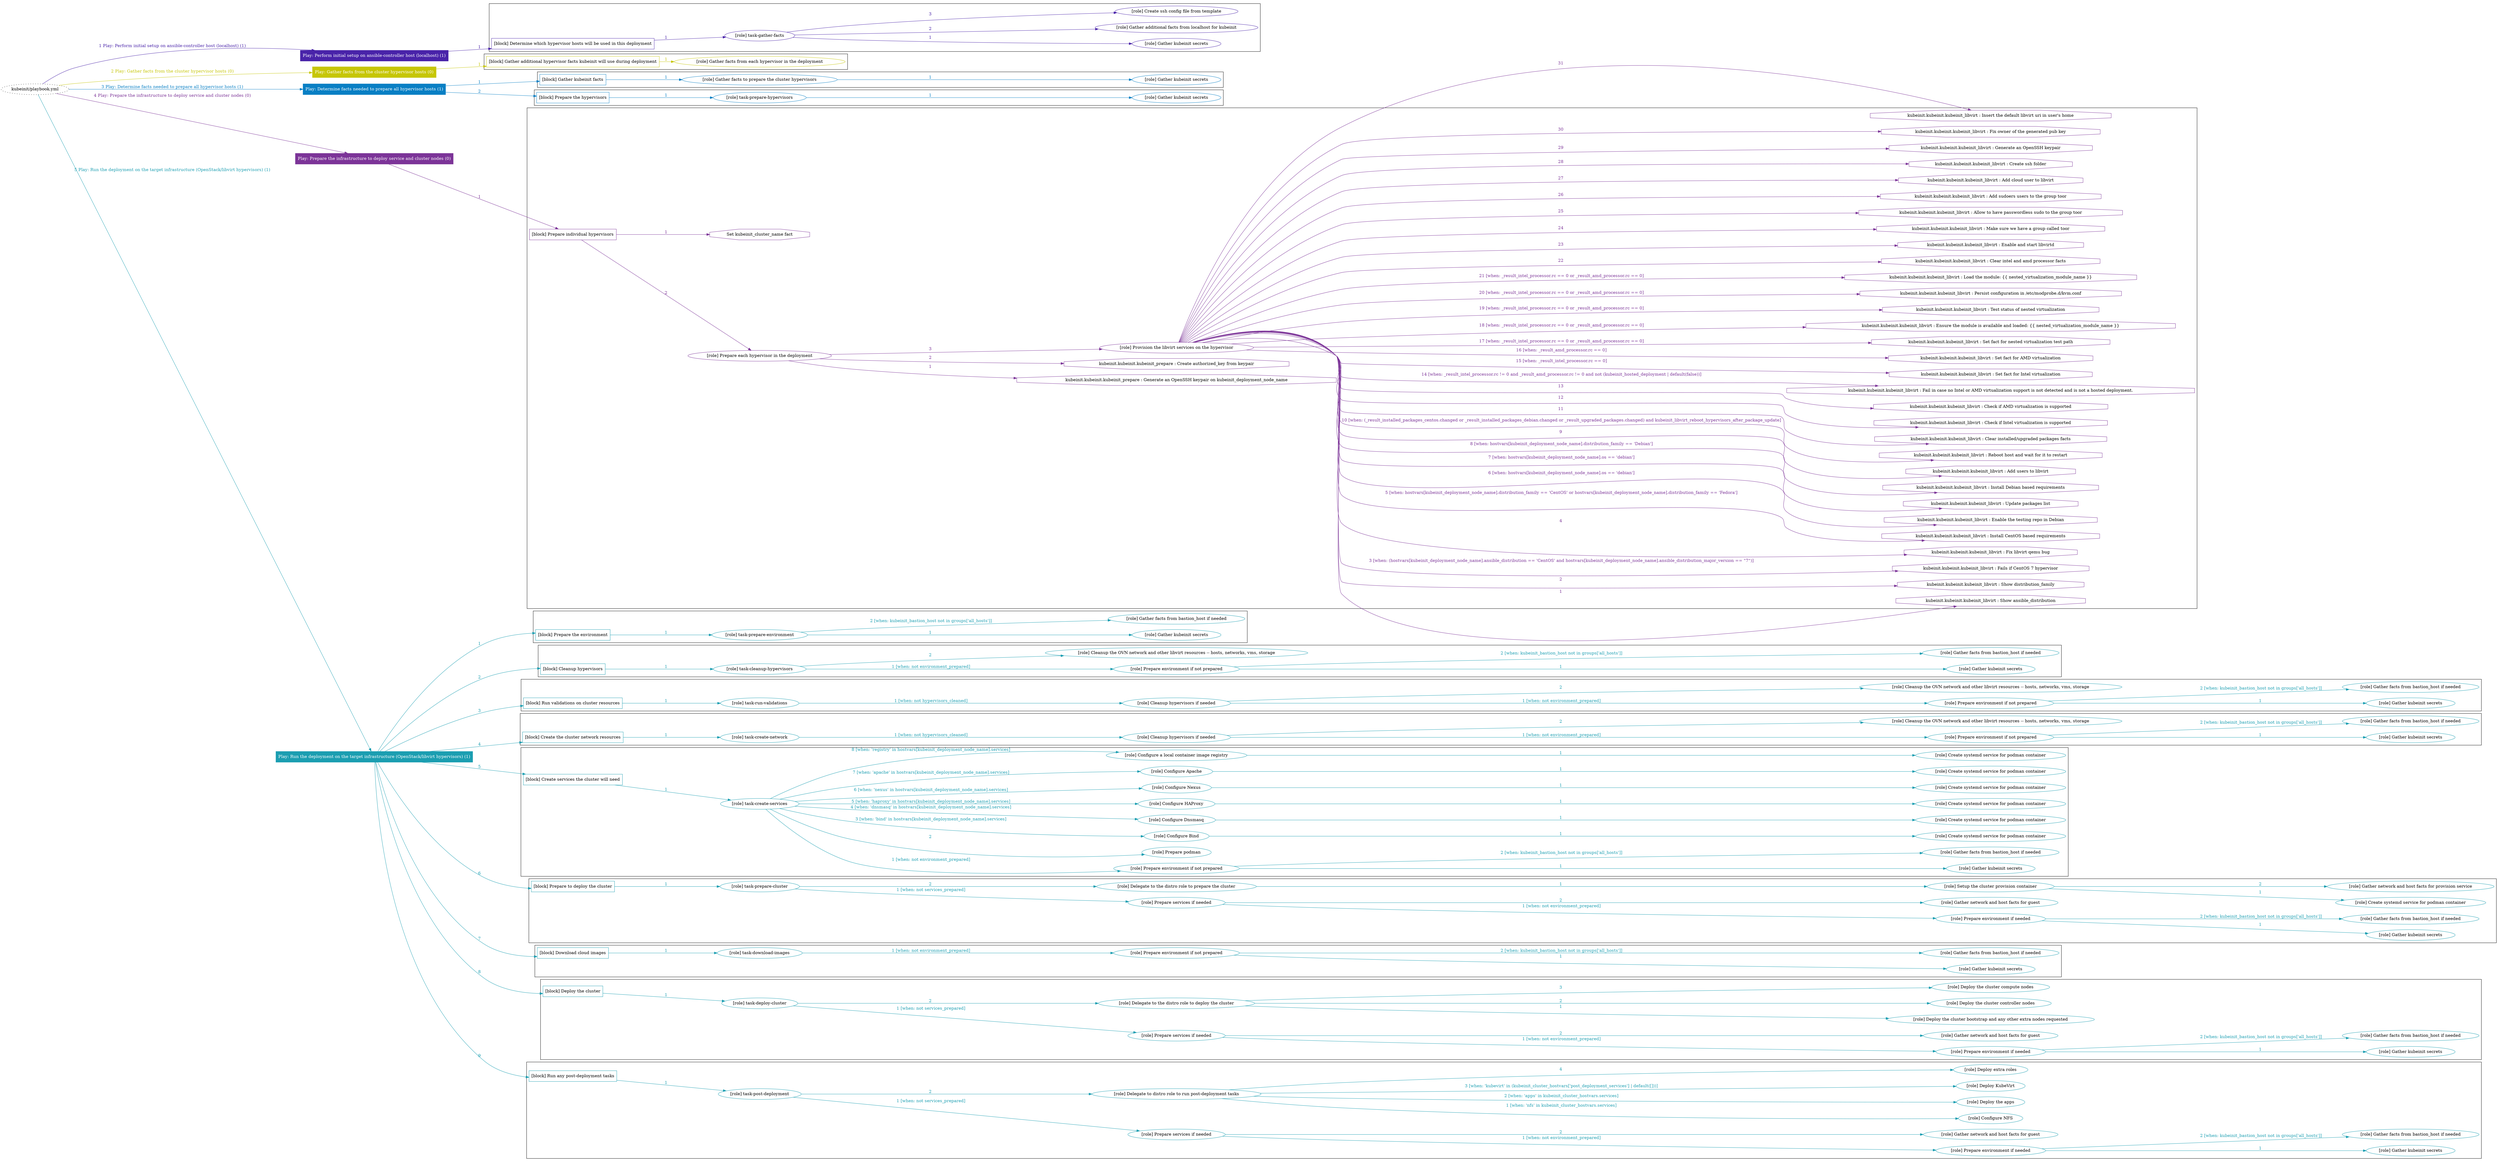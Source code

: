 digraph {
	graph [concentrate=true ordering=in rankdir=LR ratio=fill]
	edge [esep=5 sep=10]
	"kubeinit/playbook.yml" [URL="/home/runner/work/kubeinit/kubeinit/kubeinit/playbook.yml" id=playbook_048b4280 style=dotted]
	"kubeinit/playbook.yml" -> play_e50c79fe [label="1 Play: Perform initial setup on ansible-controller host (localhost) (1)" color="#4923a9" fontcolor="#4923a9" id=edge_play_e50c79fe labeltooltip="1 Play: Perform initial setup on ansible-controller host (localhost) (1)" tooltip="1 Play: Perform initial setup on ansible-controller host (localhost) (1)"]
	subgraph "Play: Perform initial setup on ansible-controller host (localhost) (1)" {
		play_e50c79fe [label="Play: Perform initial setup on ansible-controller host (localhost) (1)" URL="/home/runner/work/kubeinit/kubeinit/kubeinit/playbook.yml" color="#4923a9" fontcolor="#ffffff" id=play_e50c79fe shape=box style=filled tooltip=localhost]
		play_e50c79fe -> block_9395343b [label=1 color="#4923a9" fontcolor="#4923a9" id=edge_block_9395343b labeltooltip=1 tooltip=1]
		subgraph cluster_block_9395343b {
			block_9395343b [label="[block] Determine which hypervisor hosts will be used in this deployment" URL="/home/runner/work/kubeinit/kubeinit/kubeinit/playbook.yml" color="#4923a9" id=block_9395343b labeltooltip="Determine which hypervisor hosts will be used in this deployment" shape=box tooltip="Determine which hypervisor hosts will be used in this deployment"]
			block_9395343b -> role_cc844c64 [label="1 " color="#4923a9" fontcolor="#4923a9" id=edge_role_cc844c64 labeltooltip="1 " tooltip="1 "]
			subgraph "task-gather-facts" {
				role_cc844c64 [label="[role] task-gather-facts" URL="/home/runner/work/kubeinit/kubeinit/kubeinit/playbook.yml" color="#4923a9" id=role_cc844c64 tooltip="task-gather-facts"]
				role_cc844c64 -> role_5cc79ccd [label="1 " color="#4923a9" fontcolor="#4923a9" id=edge_role_5cc79ccd labeltooltip="1 " tooltip="1 "]
				subgraph "Gather kubeinit secrets" {
					role_5cc79ccd [label="[role] Gather kubeinit secrets" URL="/home/runner/.ansible/collections/ansible_collections/kubeinit/kubeinit/roles/kubeinit_prepare/tasks/build_hypervisors_group.yml" color="#4923a9" id=role_5cc79ccd tooltip="Gather kubeinit secrets"]
				}
				role_cc844c64 -> role_cebf01ff [label="2 " color="#4923a9" fontcolor="#4923a9" id=edge_role_cebf01ff labeltooltip="2 " tooltip="2 "]
				subgraph "Gather additional facts from localhost for kubeinit" {
					role_cebf01ff [label="[role] Gather additional facts from localhost for kubeinit" URL="/home/runner/.ansible/collections/ansible_collections/kubeinit/kubeinit/roles/kubeinit_prepare/tasks/build_hypervisors_group.yml" color="#4923a9" id=role_cebf01ff tooltip="Gather additional facts from localhost for kubeinit"]
				}
				role_cc844c64 -> role_c654822b [label="3 " color="#4923a9" fontcolor="#4923a9" id=edge_role_c654822b labeltooltip="3 " tooltip="3 "]
				subgraph "Create ssh config file from template" {
					role_c654822b [label="[role] Create ssh config file from template" URL="/home/runner/.ansible/collections/ansible_collections/kubeinit/kubeinit/roles/kubeinit_prepare/tasks/build_hypervisors_group.yml" color="#4923a9" id=role_c654822b tooltip="Create ssh config file from template"]
				}
			}
		}
	}
	"kubeinit/playbook.yml" -> play_6931563f [label="2 Play: Gather facts from the cluster hypervisor hosts (0)" color="#c6c606" fontcolor="#c6c606" id=edge_play_6931563f labeltooltip="2 Play: Gather facts from the cluster hypervisor hosts (0)" tooltip="2 Play: Gather facts from the cluster hypervisor hosts (0)"]
	subgraph "Play: Gather facts from the cluster hypervisor hosts (0)" {
		play_6931563f [label="Play: Gather facts from the cluster hypervisor hosts (0)" URL="/home/runner/work/kubeinit/kubeinit/kubeinit/playbook.yml" color="#c6c606" fontcolor="#ffffff" id=play_6931563f shape=box style=filled tooltip="Play: Gather facts from the cluster hypervisor hosts (0)"]
		play_6931563f -> block_0a76f75c [label=1 color="#c6c606" fontcolor="#c6c606" id=edge_block_0a76f75c labeltooltip=1 tooltip=1]
		subgraph cluster_block_0a76f75c {
			block_0a76f75c [label="[block] Gather additional hypervisor facts kubeinit will use during deployment" URL="/home/runner/work/kubeinit/kubeinit/kubeinit/playbook.yml" color="#c6c606" id=block_0a76f75c labeltooltip="Gather additional hypervisor facts kubeinit will use during deployment" shape=box tooltip="Gather additional hypervisor facts kubeinit will use during deployment"]
			block_0a76f75c -> role_b4cc5762 [label="1 " color="#c6c606" fontcolor="#c6c606" id=edge_role_b4cc5762 labeltooltip="1 " tooltip="1 "]
			subgraph "Gather facts from each hypervisor in the deployment" {
				role_b4cc5762 [label="[role] Gather facts from each hypervisor in the deployment" URL="/home/runner/work/kubeinit/kubeinit/kubeinit/playbook.yml" color="#c6c606" id=role_b4cc5762 tooltip="Gather facts from each hypervisor in the deployment"]
			}
		}
	}
	"kubeinit/playbook.yml" -> play_1f22f88a [label="3 Play: Determine facts needed to prepare all hypervisor hosts (1)" color="#087fc4" fontcolor="#087fc4" id=edge_play_1f22f88a labeltooltip="3 Play: Determine facts needed to prepare all hypervisor hosts (1)" tooltip="3 Play: Determine facts needed to prepare all hypervisor hosts (1)"]
	subgraph "Play: Determine facts needed to prepare all hypervisor hosts (1)" {
		play_1f22f88a [label="Play: Determine facts needed to prepare all hypervisor hosts (1)" URL="/home/runner/work/kubeinit/kubeinit/kubeinit/playbook.yml" color="#087fc4" fontcolor="#ffffff" id=play_1f22f88a shape=box style=filled tooltip=localhost]
		play_1f22f88a -> block_4d0ef5ea [label=1 color="#087fc4" fontcolor="#087fc4" id=edge_block_4d0ef5ea labeltooltip=1 tooltip=1]
		subgraph cluster_block_4d0ef5ea {
			block_4d0ef5ea [label="[block] Gather kubeinit facts" URL="/home/runner/work/kubeinit/kubeinit/kubeinit/playbook.yml" color="#087fc4" id=block_4d0ef5ea labeltooltip="Gather kubeinit facts" shape=box tooltip="Gather kubeinit facts"]
			block_4d0ef5ea -> role_951bd442 [label="1 " color="#087fc4" fontcolor="#087fc4" id=edge_role_951bd442 labeltooltip="1 " tooltip="1 "]
			subgraph "Gather facts to prepare the cluster hypervisors" {
				role_951bd442 [label="[role] Gather facts to prepare the cluster hypervisors" URL="/home/runner/work/kubeinit/kubeinit/kubeinit/playbook.yml" color="#087fc4" id=role_951bd442 tooltip="Gather facts to prepare the cluster hypervisors"]
				role_951bd442 -> role_dc735c22 [label="1 " color="#087fc4" fontcolor="#087fc4" id=edge_role_dc735c22 labeltooltip="1 " tooltip="1 "]
				subgraph "Gather kubeinit secrets" {
					role_dc735c22 [label="[role] Gather kubeinit secrets" URL="/home/runner/.ansible/collections/ansible_collections/kubeinit/kubeinit/roles/kubeinit_prepare/tasks/gather_kubeinit_facts.yml" color="#087fc4" id=role_dc735c22 tooltip="Gather kubeinit secrets"]
				}
			}
		}
		play_1f22f88a -> block_f38edf40 [label=2 color="#087fc4" fontcolor="#087fc4" id=edge_block_f38edf40 labeltooltip=2 tooltip=2]
		subgraph cluster_block_f38edf40 {
			block_f38edf40 [label="[block] Prepare the hypervisors" URL="/home/runner/work/kubeinit/kubeinit/kubeinit/playbook.yml" color="#087fc4" id=block_f38edf40 labeltooltip="Prepare the hypervisors" shape=box tooltip="Prepare the hypervisors"]
			block_f38edf40 -> role_cd7ec5c5 [label="1 " color="#087fc4" fontcolor="#087fc4" id=edge_role_cd7ec5c5 labeltooltip="1 " tooltip="1 "]
			subgraph "task-prepare-hypervisors" {
				role_cd7ec5c5 [label="[role] task-prepare-hypervisors" URL="/home/runner/work/kubeinit/kubeinit/kubeinit/playbook.yml" color="#087fc4" id=role_cd7ec5c5 tooltip="task-prepare-hypervisors"]
				role_cd7ec5c5 -> role_b30a81cd [label="1 " color="#087fc4" fontcolor="#087fc4" id=edge_role_b30a81cd labeltooltip="1 " tooltip="1 "]
				subgraph "Gather kubeinit secrets" {
					role_b30a81cd [label="[role] Gather kubeinit secrets" URL="/home/runner/.ansible/collections/ansible_collections/kubeinit/kubeinit/roles/kubeinit_prepare/tasks/gather_kubeinit_facts.yml" color="#087fc4" id=role_b30a81cd tooltip="Gather kubeinit secrets"]
				}
			}
		}
	}
	"kubeinit/playbook.yml" -> play_264bb849 [label="4 Play: Prepare the infrastructure to deploy service and cluster nodes (0)" color="#7c3498" fontcolor="#7c3498" id=edge_play_264bb849 labeltooltip="4 Play: Prepare the infrastructure to deploy service and cluster nodes (0)" tooltip="4 Play: Prepare the infrastructure to deploy service and cluster nodes (0)"]
	subgraph "Play: Prepare the infrastructure to deploy service and cluster nodes (0)" {
		play_264bb849 [label="Play: Prepare the infrastructure to deploy service and cluster nodes (0)" URL="/home/runner/work/kubeinit/kubeinit/kubeinit/playbook.yml" color="#7c3498" fontcolor="#ffffff" id=play_264bb849 shape=box style=filled tooltip="Play: Prepare the infrastructure to deploy service and cluster nodes (0)"]
		play_264bb849 -> block_8e45c93a [label=1 color="#7c3498" fontcolor="#7c3498" id=edge_block_8e45c93a labeltooltip=1 tooltip=1]
		subgraph cluster_block_8e45c93a {
			block_8e45c93a [label="[block] Prepare individual hypervisors" URL="/home/runner/work/kubeinit/kubeinit/kubeinit/playbook.yml" color="#7c3498" id=block_8e45c93a labeltooltip="Prepare individual hypervisors" shape=box tooltip="Prepare individual hypervisors"]
			block_8e45c93a -> role_d7785552 [label="2 " color="#7c3498" fontcolor="#7c3498" id=edge_role_d7785552 labeltooltip="2 " tooltip="2 "]
			subgraph "Prepare each hypervisor in the deployment" {
				role_d7785552 [label="[role] Prepare each hypervisor in the deployment" URL="/home/runner/work/kubeinit/kubeinit/kubeinit/playbook.yml" color="#7c3498" id=role_d7785552 tooltip="Prepare each hypervisor in the deployment"]
				task_5c0ad94a [label="kubeinit.kubeinit.kubeinit_prepare : Generate an OpenSSH keypair on kubeinit_deployment_node_name" URL="/home/runner/.ansible/collections/ansible_collections/kubeinit/kubeinit/roles/kubeinit_prepare/tasks/prepare_hypervisor.yml" color="#7c3498" id=task_5c0ad94a shape=octagon tooltip="kubeinit.kubeinit.kubeinit_prepare : Generate an OpenSSH keypair on kubeinit_deployment_node_name"]
				role_d7785552 -> task_5c0ad94a [label="1 " color="#7c3498" fontcolor="#7c3498" id=edge_task_5c0ad94a labeltooltip="1 " tooltip="1 "]
				task_c6a7512d [label="kubeinit.kubeinit.kubeinit_prepare : Create authorized_key from keypair" URL="/home/runner/.ansible/collections/ansible_collections/kubeinit/kubeinit/roles/kubeinit_prepare/tasks/prepare_hypervisor.yml" color="#7c3498" id=task_c6a7512d shape=octagon tooltip="kubeinit.kubeinit.kubeinit_prepare : Create authorized_key from keypair"]
				role_d7785552 -> task_c6a7512d [label="2 " color="#7c3498" fontcolor="#7c3498" id=edge_task_c6a7512d labeltooltip="2 " tooltip="2 "]
				role_d7785552 -> role_a2d813e8 [label="3 " color="#7c3498" fontcolor="#7c3498" id=edge_role_a2d813e8 labeltooltip="3 " tooltip="3 "]
				subgraph "Provision the libvirt services on the hypervisor" {
					role_a2d813e8 [label="[role] Provision the libvirt services on the hypervisor" URL="/home/runner/.ansible/collections/ansible_collections/kubeinit/kubeinit/roles/kubeinit_prepare/tasks/prepare_hypervisor.yml" color="#7c3498" id=role_a2d813e8 tooltip="Provision the libvirt services on the hypervisor"]
					task_a77b77a7 [label="kubeinit.kubeinit.kubeinit_libvirt : Show ansible_distribution" URL="/home/runner/.ansible/collections/ansible_collections/kubeinit/kubeinit/roles/kubeinit_libvirt/tasks/main.yml" color="#7c3498" id=task_a77b77a7 shape=octagon tooltip="kubeinit.kubeinit.kubeinit_libvirt : Show ansible_distribution"]
					role_a2d813e8 -> task_a77b77a7 [label="1 " color="#7c3498" fontcolor="#7c3498" id=edge_task_a77b77a7 labeltooltip="1 " tooltip="1 "]
					task_2d63619c [label="kubeinit.kubeinit.kubeinit_libvirt : Show distribution_family" URL="/home/runner/.ansible/collections/ansible_collections/kubeinit/kubeinit/roles/kubeinit_libvirt/tasks/main.yml" color="#7c3498" id=task_2d63619c shape=octagon tooltip="kubeinit.kubeinit.kubeinit_libvirt : Show distribution_family"]
					role_a2d813e8 -> task_2d63619c [label="2 " color="#7c3498" fontcolor="#7c3498" id=edge_task_2d63619c labeltooltip="2 " tooltip="2 "]
					task_fd759cb7 [label="kubeinit.kubeinit.kubeinit_libvirt : Fails if CentOS 7 hypervisor" URL="/home/runner/.ansible/collections/ansible_collections/kubeinit/kubeinit/roles/kubeinit_libvirt/tasks/main.yml" color="#7c3498" id=task_fd759cb7 shape=octagon tooltip="kubeinit.kubeinit.kubeinit_libvirt : Fails if CentOS 7 hypervisor"]
					role_a2d813e8 -> task_fd759cb7 [label="3 [when: (hostvars[kubeinit_deployment_node_name].ansible_distribution == 'CentOS' and hostvars[kubeinit_deployment_node_name].ansible_distribution_major_version == \"7\")]" color="#7c3498" fontcolor="#7c3498" id=edge_task_fd759cb7 labeltooltip="3 [when: (hostvars[kubeinit_deployment_node_name].ansible_distribution == 'CentOS' and hostvars[kubeinit_deployment_node_name].ansible_distribution_major_version == \"7\")]" tooltip="3 [when: (hostvars[kubeinit_deployment_node_name].ansible_distribution == 'CentOS' and hostvars[kubeinit_deployment_node_name].ansible_distribution_major_version == \"7\")]"]
					task_d655df76 [label="kubeinit.kubeinit.kubeinit_libvirt : Fix libvirt qemu bug" URL="/home/runner/.ansible/collections/ansible_collections/kubeinit/kubeinit/roles/kubeinit_libvirt/tasks/main.yml" color="#7c3498" id=task_d655df76 shape=octagon tooltip="kubeinit.kubeinit.kubeinit_libvirt : Fix libvirt qemu bug"]
					role_a2d813e8 -> task_d655df76 [label="4 " color="#7c3498" fontcolor="#7c3498" id=edge_task_d655df76 labeltooltip="4 " tooltip="4 "]
					task_bad7d556 [label="kubeinit.kubeinit.kubeinit_libvirt : Install CentOS based requirements" URL="/home/runner/.ansible/collections/ansible_collections/kubeinit/kubeinit/roles/kubeinit_libvirt/tasks/main.yml" color="#7c3498" id=task_bad7d556 shape=octagon tooltip="kubeinit.kubeinit.kubeinit_libvirt : Install CentOS based requirements"]
					role_a2d813e8 -> task_bad7d556 [label="5 [when: hostvars[kubeinit_deployment_node_name].distribution_family == 'CentOS' or hostvars[kubeinit_deployment_node_name].distribution_family == 'Fedora']" color="#7c3498" fontcolor="#7c3498" id=edge_task_bad7d556 labeltooltip="5 [when: hostvars[kubeinit_deployment_node_name].distribution_family == 'CentOS' or hostvars[kubeinit_deployment_node_name].distribution_family == 'Fedora']" tooltip="5 [when: hostvars[kubeinit_deployment_node_name].distribution_family == 'CentOS' or hostvars[kubeinit_deployment_node_name].distribution_family == 'Fedora']"]
					task_8075e0b4 [label="kubeinit.kubeinit.kubeinit_libvirt : Enable the testing repo in Debian" URL="/home/runner/.ansible/collections/ansible_collections/kubeinit/kubeinit/roles/kubeinit_libvirt/tasks/main.yml" color="#7c3498" id=task_8075e0b4 shape=octagon tooltip="kubeinit.kubeinit.kubeinit_libvirt : Enable the testing repo in Debian"]
					role_a2d813e8 -> task_8075e0b4 [label="6 [when: hostvars[kubeinit_deployment_node_name].os == 'debian']" color="#7c3498" fontcolor="#7c3498" id=edge_task_8075e0b4 labeltooltip="6 [when: hostvars[kubeinit_deployment_node_name].os == 'debian']" tooltip="6 [when: hostvars[kubeinit_deployment_node_name].os == 'debian']"]
					task_ccecbeb4 [label="kubeinit.kubeinit.kubeinit_libvirt : Update packages list" URL="/home/runner/.ansible/collections/ansible_collections/kubeinit/kubeinit/roles/kubeinit_libvirt/tasks/main.yml" color="#7c3498" id=task_ccecbeb4 shape=octagon tooltip="kubeinit.kubeinit.kubeinit_libvirt : Update packages list"]
					role_a2d813e8 -> task_ccecbeb4 [label="7 [when: hostvars[kubeinit_deployment_node_name].os == 'debian']" color="#7c3498" fontcolor="#7c3498" id=edge_task_ccecbeb4 labeltooltip="7 [when: hostvars[kubeinit_deployment_node_name].os == 'debian']" tooltip="7 [when: hostvars[kubeinit_deployment_node_name].os == 'debian']"]
					task_49fd028e [label="kubeinit.kubeinit.kubeinit_libvirt : Install Debian based requirements" URL="/home/runner/.ansible/collections/ansible_collections/kubeinit/kubeinit/roles/kubeinit_libvirt/tasks/main.yml" color="#7c3498" id=task_49fd028e shape=octagon tooltip="kubeinit.kubeinit.kubeinit_libvirt : Install Debian based requirements"]
					role_a2d813e8 -> task_49fd028e [label="8 [when: hostvars[kubeinit_deployment_node_name].distribution_family == 'Debian']" color="#7c3498" fontcolor="#7c3498" id=edge_task_49fd028e labeltooltip="8 [when: hostvars[kubeinit_deployment_node_name].distribution_family == 'Debian']" tooltip="8 [when: hostvars[kubeinit_deployment_node_name].distribution_family == 'Debian']"]
					task_2e7d6bc7 [label="kubeinit.kubeinit.kubeinit_libvirt : Add users to libvirt" URL="/home/runner/.ansible/collections/ansible_collections/kubeinit/kubeinit/roles/kubeinit_libvirt/tasks/main.yml" color="#7c3498" id=task_2e7d6bc7 shape=octagon tooltip="kubeinit.kubeinit.kubeinit_libvirt : Add users to libvirt"]
					role_a2d813e8 -> task_2e7d6bc7 [label="9 " color="#7c3498" fontcolor="#7c3498" id=edge_task_2e7d6bc7 labeltooltip="9 " tooltip="9 "]
					task_61533a59 [label="kubeinit.kubeinit.kubeinit_libvirt : Reboot host and wait for it to restart" URL="/home/runner/.ansible/collections/ansible_collections/kubeinit/kubeinit/roles/kubeinit_libvirt/tasks/main.yml" color="#7c3498" id=task_61533a59 shape=octagon tooltip="kubeinit.kubeinit.kubeinit_libvirt : Reboot host and wait for it to restart"]
					role_a2d813e8 -> task_61533a59 [label="10 [when: (_result_installed_packages_centos.changed or _result_installed_packages_debian.changed or _result_upgraded_packages.changed) and kubeinit_libvirt_reboot_hypervisors_after_package_update]" color="#7c3498" fontcolor="#7c3498" id=edge_task_61533a59 labeltooltip="10 [when: (_result_installed_packages_centos.changed or _result_installed_packages_debian.changed or _result_upgraded_packages.changed) and kubeinit_libvirt_reboot_hypervisors_after_package_update]" tooltip="10 [when: (_result_installed_packages_centos.changed or _result_installed_packages_debian.changed or _result_upgraded_packages.changed) and kubeinit_libvirt_reboot_hypervisors_after_package_update]"]
					task_c5d9c2fa [label="kubeinit.kubeinit.kubeinit_libvirt : Clear installed/upgraded packages facts" URL="/home/runner/.ansible/collections/ansible_collections/kubeinit/kubeinit/roles/kubeinit_libvirt/tasks/main.yml" color="#7c3498" id=task_c5d9c2fa shape=octagon tooltip="kubeinit.kubeinit.kubeinit_libvirt : Clear installed/upgraded packages facts"]
					role_a2d813e8 -> task_c5d9c2fa [label="11 " color="#7c3498" fontcolor="#7c3498" id=edge_task_c5d9c2fa labeltooltip="11 " tooltip="11 "]
					task_50d5efdd [label="kubeinit.kubeinit.kubeinit_libvirt : Check if Intel virtualization is supported" URL="/home/runner/.ansible/collections/ansible_collections/kubeinit/kubeinit/roles/kubeinit_libvirt/tasks/main.yml" color="#7c3498" id=task_50d5efdd shape=octagon tooltip="kubeinit.kubeinit.kubeinit_libvirt : Check if Intel virtualization is supported"]
					role_a2d813e8 -> task_50d5efdd [label="12 " color="#7c3498" fontcolor="#7c3498" id=edge_task_50d5efdd labeltooltip="12 " tooltip="12 "]
					task_9feac200 [label="kubeinit.kubeinit.kubeinit_libvirt : Check if AMD virtualization is supported" URL="/home/runner/.ansible/collections/ansible_collections/kubeinit/kubeinit/roles/kubeinit_libvirt/tasks/main.yml" color="#7c3498" id=task_9feac200 shape=octagon tooltip="kubeinit.kubeinit.kubeinit_libvirt : Check if AMD virtualization is supported"]
					role_a2d813e8 -> task_9feac200 [label="13 " color="#7c3498" fontcolor="#7c3498" id=edge_task_9feac200 labeltooltip="13 " tooltip="13 "]
					task_abd30428 [label="kubeinit.kubeinit.kubeinit_libvirt : Fail in case no Intel or AMD virtualization support is not detected and is not a hosted deployment." URL="/home/runner/.ansible/collections/ansible_collections/kubeinit/kubeinit/roles/kubeinit_libvirt/tasks/main.yml" color="#7c3498" id=task_abd30428 shape=octagon tooltip="kubeinit.kubeinit.kubeinit_libvirt : Fail in case no Intel or AMD virtualization support is not detected and is not a hosted deployment."]
					role_a2d813e8 -> task_abd30428 [label="14 [when: _result_intel_processor.rc != 0 and _result_amd_processor.rc != 0 and not (kubeinit_hosted_deployment | default(false))]" color="#7c3498" fontcolor="#7c3498" id=edge_task_abd30428 labeltooltip="14 [when: _result_intel_processor.rc != 0 and _result_amd_processor.rc != 0 and not (kubeinit_hosted_deployment | default(false))]" tooltip="14 [when: _result_intel_processor.rc != 0 and _result_amd_processor.rc != 0 and not (kubeinit_hosted_deployment | default(false))]"]
					task_b230bb4e [label="kubeinit.kubeinit.kubeinit_libvirt : Set fact for Intel virtualization" URL="/home/runner/.ansible/collections/ansible_collections/kubeinit/kubeinit/roles/kubeinit_libvirt/tasks/main.yml" color="#7c3498" id=task_b230bb4e shape=octagon tooltip="kubeinit.kubeinit.kubeinit_libvirt : Set fact for Intel virtualization"]
					role_a2d813e8 -> task_b230bb4e [label="15 [when: _result_intel_processor.rc == 0]" color="#7c3498" fontcolor="#7c3498" id=edge_task_b230bb4e labeltooltip="15 [when: _result_intel_processor.rc == 0]" tooltip="15 [when: _result_intel_processor.rc == 0]"]
					task_99397329 [label="kubeinit.kubeinit.kubeinit_libvirt : Set fact for AMD virtualization" URL="/home/runner/.ansible/collections/ansible_collections/kubeinit/kubeinit/roles/kubeinit_libvirt/tasks/main.yml" color="#7c3498" id=task_99397329 shape=octagon tooltip="kubeinit.kubeinit.kubeinit_libvirt : Set fact for AMD virtualization"]
					role_a2d813e8 -> task_99397329 [label="16 [when: _result_amd_processor.rc == 0]" color="#7c3498" fontcolor="#7c3498" id=edge_task_99397329 labeltooltip="16 [when: _result_amd_processor.rc == 0]" tooltip="16 [when: _result_amd_processor.rc == 0]"]
					task_2b605f69 [label="kubeinit.kubeinit.kubeinit_libvirt : Set fact for nested virtualization test path" URL="/home/runner/.ansible/collections/ansible_collections/kubeinit/kubeinit/roles/kubeinit_libvirt/tasks/main.yml" color="#7c3498" id=task_2b605f69 shape=octagon tooltip="kubeinit.kubeinit.kubeinit_libvirt : Set fact for nested virtualization test path"]
					role_a2d813e8 -> task_2b605f69 [label="17 [when: _result_intel_processor.rc == 0 or _result_amd_processor.rc == 0]" color="#7c3498" fontcolor="#7c3498" id=edge_task_2b605f69 labeltooltip="17 [when: _result_intel_processor.rc == 0 or _result_amd_processor.rc == 0]" tooltip="17 [when: _result_intel_processor.rc == 0 or _result_amd_processor.rc == 0]"]
					task_da31ec8e [label="kubeinit.kubeinit.kubeinit_libvirt : Ensure the module is available and loaded: {{ nested_virtualization_module_name }}" URL="/home/runner/.ansible/collections/ansible_collections/kubeinit/kubeinit/roles/kubeinit_libvirt/tasks/main.yml" color="#7c3498" id=task_da31ec8e shape=octagon tooltip="kubeinit.kubeinit.kubeinit_libvirt : Ensure the module is available and loaded: {{ nested_virtualization_module_name }}"]
					role_a2d813e8 -> task_da31ec8e [label="18 [when: _result_intel_processor.rc == 0 or _result_amd_processor.rc == 0]" color="#7c3498" fontcolor="#7c3498" id=edge_task_da31ec8e labeltooltip="18 [when: _result_intel_processor.rc == 0 or _result_amd_processor.rc == 0]" tooltip="18 [when: _result_intel_processor.rc == 0 or _result_amd_processor.rc == 0]"]
					task_abb9e676 [label="kubeinit.kubeinit.kubeinit_libvirt : Test status of nested virtualization" URL="/home/runner/.ansible/collections/ansible_collections/kubeinit/kubeinit/roles/kubeinit_libvirt/tasks/main.yml" color="#7c3498" id=task_abb9e676 shape=octagon tooltip="kubeinit.kubeinit.kubeinit_libvirt : Test status of nested virtualization"]
					role_a2d813e8 -> task_abb9e676 [label="19 [when: _result_intel_processor.rc == 0 or _result_amd_processor.rc == 0]" color="#7c3498" fontcolor="#7c3498" id=edge_task_abb9e676 labeltooltip="19 [when: _result_intel_processor.rc == 0 or _result_amd_processor.rc == 0]" tooltip="19 [when: _result_intel_processor.rc == 0 or _result_amd_processor.rc == 0]"]
					task_cda35724 [label="kubeinit.kubeinit.kubeinit_libvirt : Persist configuration in /etc/modprobe.d/kvm.conf" URL="/home/runner/.ansible/collections/ansible_collections/kubeinit/kubeinit/roles/kubeinit_libvirt/tasks/main.yml" color="#7c3498" id=task_cda35724 shape=octagon tooltip="kubeinit.kubeinit.kubeinit_libvirt : Persist configuration in /etc/modprobe.d/kvm.conf"]
					role_a2d813e8 -> task_cda35724 [label="20 [when: _result_intel_processor.rc == 0 or _result_amd_processor.rc == 0]" color="#7c3498" fontcolor="#7c3498" id=edge_task_cda35724 labeltooltip="20 [when: _result_intel_processor.rc == 0 or _result_amd_processor.rc == 0]" tooltip="20 [when: _result_intel_processor.rc == 0 or _result_amd_processor.rc == 0]"]
					task_6926fff7 [label="kubeinit.kubeinit.kubeinit_libvirt : Load the module: {{ nested_virtualization_module_name }}" URL="/home/runner/.ansible/collections/ansible_collections/kubeinit/kubeinit/roles/kubeinit_libvirt/tasks/main.yml" color="#7c3498" id=task_6926fff7 shape=octagon tooltip="kubeinit.kubeinit.kubeinit_libvirt : Load the module: {{ nested_virtualization_module_name }}"]
					role_a2d813e8 -> task_6926fff7 [label="21 [when: _result_intel_processor.rc == 0 or _result_amd_processor.rc == 0]" color="#7c3498" fontcolor="#7c3498" id=edge_task_6926fff7 labeltooltip="21 [when: _result_intel_processor.rc == 0 or _result_amd_processor.rc == 0]" tooltip="21 [when: _result_intel_processor.rc == 0 or _result_amd_processor.rc == 0]"]
					task_a60a69d7 [label="kubeinit.kubeinit.kubeinit_libvirt : Clear intel and amd processor facts" URL="/home/runner/.ansible/collections/ansible_collections/kubeinit/kubeinit/roles/kubeinit_libvirt/tasks/main.yml" color="#7c3498" id=task_a60a69d7 shape=octagon tooltip="kubeinit.kubeinit.kubeinit_libvirt : Clear intel and amd processor facts"]
					role_a2d813e8 -> task_a60a69d7 [label="22 " color="#7c3498" fontcolor="#7c3498" id=edge_task_a60a69d7 labeltooltip="22 " tooltip="22 "]
					task_ef60e251 [label="kubeinit.kubeinit.kubeinit_libvirt : Enable and start libvirtd" URL="/home/runner/.ansible/collections/ansible_collections/kubeinit/kubeinit/roles/kubeinit_libvirt/tasks/main.yml" color="#7c3498" id=task_ef60e251 shape=octagon tooltip="kubeinit.kubeinit.kubeinit_libvirt : Enable and start libvirtd"]
					role_a2d813e8 -> task_ef60e251 [label="23 " color="#7c3498" fontcolor="#7c3498" id=edge_task_ef60e251 labeltooltip="23 " tooltip="23 "]
					task_547235e1 [label="kubeinit.kubeinit.kubeinit_libvirt : Make sure we have a group called toor" URL="/home/runner/.ansible/collections/ansible_collections/kubeinit/kubeinit/roles/kubeinit_libvirt/tasks/60_create_cloud_user.yml" color="#7c3498" id=task_547235e1 shape=octagon tooltip="kubeinit.kubeinit.kubeinit_libvirt : Make sure we have a group called toor"]
					role_a2d813e8 -> task_547235e1 [label="24 " color="#7c3498" fontcolor="#7c3498" id=edge_task_547235e1 labeltooltip="24 " tooltip="24 "]
					task_f1d66606 [label="kubeinit.kubeinit.kubeinit_libvirt : Allow to have passwordless sudo to the group toor" URL="/home/runner/.ansible/collections/ansible_collections/kubeinit/kubeinit/roles/kubeinit_libvirt/tasks/60_create_cloud_user.yml" color="#7c3498" id=task_f1d66606 shape=octagon tooltip="kubeinit.kubeinit.kubeinit_libvirt : Allow to have passwordless sudo to the group toor"]
					role_a2d813e8 -> task_f1d66606 [label="25 " color="#7c3498" fontcolor="#7c3498" id=edge_task_f1d66606 labeltooltip="25 " tooltip="25 "]
					task_8756d045 [label="kubeinit.kubeinit.kubeinit_libvirt : Add sudoers users to the group toor" URL="/home/runner/.ansible/collections/ansible_collections/kubeinit/kubeinit/roles/kubeinit_libvirt/tasks/60_create_cloud_user.yml" color="#7c3498" id=task_8756d045 shape=octagon tooltip="kubeinit.kubeinit.kubeinit_libvirt : Add sudoers users to the group toor"]
					role_a2d813e8 -> task_8756d045 [label="26 " color="#7c3498" fontcolor="#7c3498" id=edge_task_8756d045 labeltooltip="26 " tooltip="26 "]
					task_3f331695 [label="kubeinit.kubeinit.kubeinit_libvirt : Add cloud user to libvirt" URL="/home/runner/.ansible/collections/ansible_collections/kubeinit/kubeinit/roles/kubeinit_libvirt/tasks/60_create_cloud_user.yml" color="#7c3498" id=task_3f331695 shape=octagon tooltip="kubeinit.kubeinit.kubeinit_libvirt : Add cloud user to libvirt"]
					role_a2d813e8 -> task_3f331695 [label="27 " color="#7c3498" fontcolor="#7c3498" id=edge_task_3f331695 labeltooltip="27 " tooltip="27 "]
					task_34161fda [label="kubeinit.kubeinit.kubeinit_libvirt : Create ssh folder" URL="/home/runner/.ansible/collections/ansible_collections/kubeinit/kubeinit/roles/kubeinit_libvirt/tasks/60_create_cloud_user.yml" color="#7c3498" id=task_34161fda shape=octagon tooltip="kubeinit.kubeinit.kubeinit_libvirt : Create ssh folder"]
					role_a2d813e8 -> task_34161fda [label="28 " color="#7c3498" fontcolor="#7c3498" id=edge_task_34161fda labeltooltip="28 " tooltip="28 "]
					task_af48b869 [label="kubeinit.kubeinit.kubeinit_libvirt : Generate an OpenSSH keypair" URL="/home/runner/.ansible/collections/ansible_collections/kubeinit/kubeinit/roles/kubeinit_libvirt/tasks/60_create_cloud_user.yml" color="#7c3498" id=task_af48b869 shape=octagon tooltip="kubeinit.kubeinit.kubeinit_libvirt : Generate an OpenSSH keypair"]
					role_a2d813e8 -> task_af48b869 [label="29 " color="#7c3498" fontcolor="#7c3498" id=edge_task_af48b869 labeltooltip="29 " tooltip="29 "]
					task_ad21c1f0 [label="kubeinit.kubeinit.kubeinit_libvirt : Fix owner of the generated pub key" URL="/home/runner/.ansible/collections/ansible_collections/kubeinit/kubeinit/roles/kubeinit_libvirt/tasks/60_create_cloud_user.yml" color="#7c3498" id=task_ad21c1f0 shape=octagon tooltip="kubeinit.kubeinit.kubeinit_libvirt : Fix owner of the generated pub key"]
					role_a2d813e8 -> task_ad21c1f0 [label="30 " color="#7c3498" fontcolor="#7c3498" id=edge_task_ad21c1f0 labeltooltip="30 " tooltip="30 "]
					task_e51f99ce [label="kubeinit.kubeinit.kubeinit_libvirt : Insert the default libvirt uri in user's home" URL="/home/runner/.ansible/collections/ansible_collections/kubeinit/kubeinit/roles/kubeinit_libvirt/tasks/60_create_cloud_user.yml" color="#7c3498" id=task_e51f99ce shape=octagon tooltip="kubeinit.kubeinit.kubeinit_libvirt : Insert the default libvirt uri in user's home"]
					role_a2d813e8 -> task_e51f99ce [label="31 " color="#7c3498" fontcolor="#7c3498" id=edge_task_e51f99ce labeltooltip="31 " tooltip="31 "]
				}
			}
			task_e9296da2 [label="Set kubeinit_cluster_name fact" URL="/home/runner/work/kubeinit/kubeinit/kubeinit/playbook.yml" color="#7c3498" id=task_e9296da2 shape=octagon tooltip="Set kubeinit_cluster_name fact"]
			block_8e45c93a -> task_e9296da2 [label="1 " color="#7c3498" fontcolor="#7c3498" id=edge_task_e9296da2 labeltooltip="1 " tooltip="1 "]
		}
	}
	"kubeinit/playbook.yml" -> play_cc1c1476 [label="5 Play: Run the deployment on the target infrastructure (OpenStack/libvirt hypervisors) (1)" color="#1b9eb1" fontcolor="#1b9eb1" id=edge_play_cc1c1476 labeltooltip="5 Play: Run the deployment on the target infrastructure (OpenStack/libvirt hypervisors) (1)" tooltip="5 Play: Run the deployment on the target infrastructure (OpenStack/libvirt hypervisors) (1)"]
	subgraph "Play: Run the deployment on the target infrastructure (OpenStack/libvirt hypervisors) (1)" {
		play_cc1c1476 [label="Play: Run the deployment on the target infrastructure (OpenStack/libvirt hypervisors) (1)" URL="/home/runner/work/kubeinit/kubeinit/kubeinit/playbook.yml" color="#1b9eb1" fontcolor="#ffffff" id=play_cc1c1476 shape=box style=filled tooltip=localhost]
		play_cc1c1476 -> block_945091f4 [label=1 color="#1b9eb1" fontcolor="#1b9eb1" id=edge_block_945091f4 labeltooltip=1 tooltip=1]
		subgraph cluster_block_945091f4 {
			block_945091f4 [label="[block] Prepare the environment" URL="/home/runner/work/kubeinit/kubeinit/kubeinit/playbook.yml" color="#1b9eb1" id=block_945091f4 labeltooltip="Prepare the environment" shape=box tooltip="Prepare the environment"]
			block_945091f4 -> role_75c39286 [label="1 " color="#1b9eb1" fontcolor="#1b9eb1" id=edge_role_75c39286 labeltooltip="1 " tooltip="1 "]
			subgraph "task-prepare-environment" {
				role_75c39286 [label="[role] task-prepare-environment" URL="/home/runner/work/kubeinit/kubeinit/kubeinit/playbook.yml" color="#1b9eb1" id=role_75c39286 tooltip="task-prepare-environment"]
				role_75c39286 -> role_acaf02c7 [label="1 " color="#1b9eb1" fontcolor="#1b9eb1" id=edge_role_acaf02c7 labeltooltip="1 " tooltip="1 "]
				subgraph "Gather kubeinit secrets" {
					role_acaf02c7 [label="[role] Gather kubeinit secrets" URL="/home/runner/.ansible/collections/ansible_collections/kubeinit/kubeinit/roles/kubeinit_prepare/tasks/gather_kubeinit_facts.yml" color="#1b9eb1" id=role_acaf02c7 tooltip="Gather kubeinit secrets"]
				}
				role_75c39286 -> role_ba976c11 [label="2 [when: kubeinit_bastion_host not in groups['all_hosts']]" color="#1b9eb1" fontcolor="#1b9eb1" id=edge_role_ba976c11 labeltooltip="2 [when: kubeinit_bastion_host not in groups['all_hosts']]" tooltip="2 [when: kubeinit_bastion_host not in groups['all_hosts']]"]
				subgraph "Gather facts from bastion_host if needed" {
					role_ba976c11 [label="[role] Gather facts from bastion_host if needed" URL="/home/runner/.ansible/collections/ansible_collections/kubeinit/kubeinit/roles/kubeinit_prepare/tasks/main.yml" color="#1b9eb1" id=role_ba976c11 tooltip="Gather facts from bastion_host if needed"]
				}
			}
		}
		play_cc1c1476 -> block_5a95edce [label=2 color="#1b9eb1" fontcolor="#1b9eb1" id=edge_block_5a95edce labeltooltip=2 tooltip=2]
		subgraph cluster_block_5a95edce {
			block_5a95edce [label="[block] Cleanup hypervisors" URL="/home/runner/work/kubeinit/kubeinit/kubeinit/playbook.yml" color="#1b9eb1" id=block_5a95edce labeltooltip="Cleanup hypervisors" shape=box tooltip="Cleanup hypervisors"]
			block_5a95edce -> role_fb927065 [label="1 " color="#1b9eb1" fontcolor="#1b9eb1" id=edge_role_fb927065 labeltooltip="1 " tooltip="1 "]
			subgraph "task-cleanup-hypervisors" {
				role_fb927065 [label="[role] task-cleanup-hypervisors" URL="/home/runner/work/kubeinit/kubeinit/kubeinit/playbook.yml" color="#1b9eb1" id=role_fb927065 tooltip="task-cleanup-hypervisors"]
				role_fb927065 -> role_dfd72f4e [label="1 [when: not environment_prepared]" color="#1b9eb1" fontcolor="#1b9eb1" id=edge_role_dfd72f4e labeltooltip="1 [when: not environment_prepared]" tooltip="1 [when: not environment_prepared]"]
				subgraph "Prepare environment if not prepared" {
					role_dfd72f4e [label="[role] Prepare environment if not prepared" URL="/home/runner/.ansible/collections/ansible_collections/kubeinit/kubeinit/roles/kubeinit_libvirt/tasks/cleanup_hypervisors.yml" color="#1b9eb1" id=role_dfd72f4e tooltip="Prepare environment if not prepared"]
					role_dfd72f4e -> role_d7a9280c [label="1 " color="#1b9eb1" fontcolor="#1b9eb1" id=edge_role_d7a9280c labeltooltip="1 " tooltip="1 "]
					subgraph "Gather kubeinit secrets" {
						role_d7a9280c [label="[role] Gather kubeinit secrets" URL="/home/runner/.ansible/collections/ansible_collections/kubeinit/kubeinit/roles/kubeinit_prepare/tasks/gather_kubeinit_facts.yml" color="#1b9eb1" id=role_d7a9280c tooltip="Gather kubeinit secrets"]
					}
					role_dfd72f4e -> role_00955b94 [label="2 [when: kubeinit_bastion_host not in groups['all_hosts']]" color="#1b9eb1" fontcolor="#1b9eb1" id=edge_role_00955b94 labeltooltip="2 [when: kubeinit_bastion_host not in groups['all_hosts']]" tooltip="2 [when: kubeinit_bastion_host not in groups['all_hosts']]"]
					subgraph "Gather facts from bastion_host if needed" {
						role_00955b94 [label="[role] Gather facts from bastion_host if needed" URL="/home/runner/.ansible/collections/ansible_collections/kubeinit/kubeinit/roles/kubeinit_prepare/tasks/main.yml" color="#1b9eb1" id=role_00955b94 tooltip="Gather facts from bastion_host if needed"]
					}
				}
				role_fb927065 -> role_197864f6 [label="2 " color="#1b9eb1" fontcolor="#1b9eb1" id=edge_role_197864f6 labeltooltip="2 " tooltip="2 "]
				subgraph "Cleanup the OVN network and other libvirt resources -- hosts, networks, vms, storage" {
					role_197864f6 [label="[role] Cleanup the OVN network and other libvirt resources -- hosts, networks, vms, storage" URL="/home/runner/.ansible/collections/ansible_collections/kubeinit/kubeinit/roles/kubeinit_libvirt/tasks/cleanup_hypervisors.yml" color="#1b9eb1" id=role_197864f6 tooltip="Cleanup the OVN network and other libvirt resources -- hosts, networks, vms, storage"]
				}
			}
		}
		play_cc1c1476 -> block_1464d42c [label=3 color="#1b9eb1" fontcolor="#1b9eb1" id=edge_block_1464d42c labeltooltip=3 tooltip=3]
		subgraph cluster_block_1464d42c {
			block_1464d42c [label="[block] Run validations on cluster resources" URL="/home/runner/work/kubeinit/kubeinit/kubeinit/playbook.yml" color="#1b9eb1" id=block_1464d42c labeltooltip="Run validations on cluster resources" shape=box tooltip="Run validations on cluster resources"]
			block_1464d42c -> role_62a089a5 [label="1 " color="#1b9eb1" fontcolor="#1b9eb1" id=edge_role_62a089a5 labeltooltip="1 " tooltip="1 "]
			subgraph "task-run-validations" {
				role_62a089a5 [label="[role] task-run-validations" URL="/home/runner/work/kubeinit/kubeinit/kubeinit/playbook.yml" color="#1b9eb1" id=role_62a089a5 tooltip="task-run-validations"]
				role_62a089a5 -> role_7a5b54ef [label="1 [when: not hypervisors_cleaned]" color="#1b9eb1" fontcolor="#1b9eb1" id=edge_role_7a5b54ef labeltooltip="1 [when: not hypervisors_cleaned]" tooltip="1 [when: not hypervisors_cleaned]"]
				subgraph "Cleanup hypervisors if needed" {
					role_7a5b54ef [label="[role] Cleanup hypervisors if needed" URL="/home/runner/.ansible/collections/ansible_collections/kubeinit/kubeinit/roles/kubeinit_validations/tasks/main.yml" color="#1b9eb1" id=role_7a5b54ef tooltip="Cleanup hypervisors if needed"]
					role_7a5b54ef -> role_43b328bc [label="1 [when: not environment_prepared]" color="#1b9eb1" fontcolor="#1b9eb1" id=edge_role_43b328bc labeltooltip="1 [when: not environment_prepared]" tooltip="1 [when: not environment_prepared]"]
					subgraph "Prepare environment if not prepared" {
						role_43b328bc [label="[role] Prepare environment if not prepared" URL="/home/runner/.ansible/collections/ansible_collections/kubeinit/kubeinit/roles/kubeinit_libvirt/tasks/cleanup_hypervisors.yml" color="#1b9eb1" id=role_43b328bc tooltip="Prepare environment if not prepared"]
						role_43b328bc -> role_91292f26 [label="1 " color="#1b9eb1" fontcolor="#1b9eb1" id=edge_role_91292f26 labeltooltip="1 " tooltip="1 "]
						subgraph "Gather kubeinit secrets" {
							role_91292f26 [label="[role] Gather kubeinit secrets" URL="/home/runner/.ansible/collections/ansible_collections/kubeinit/kubeinit/roles/kubeinit_prepare/tasks/gather_kubeinit_facts.yml" color="#1b9eb1" id=role_91292f26 tooltip="Gather kubeinit secrets"]
						}
						role_43b328bc -> role_99451a13 [label="2 [when: kubeinit_bastion_host not in groups['all_hosts']]" color="#1b9eb1" fontcolor="#1b9eb1" id=edge_role_99451a13 labeltooltip="2 [when: kubeinit_bastion_host not in groups['all_hosts']]" tooltip="2 [when: kubeinit_bastion_host not in groups['all_hosts']]"]
						subgraph "Gather facts from bastion_host if needed" {
							role_99451a13 [label="[role] Gather facts from bastion_host if needed" URL="/home/runner/.ansible/collections/ansible_collections/kubeinit/kubeinit/roles/kubeinit_prepare/tasks/main.yml" color="#1b9eb1" id=role_99451a13 tooltip="Gather facts from bastion_host if needed"]
						}
					}
					role_7a5b54ef -> role_35c45de4 [label="2 " color="#1b9eb1" fontcolor="#1b9eb1" id=edge_role_35c45de4 labeltooltip="2 " tooltip="2 "]
					subgraph "Cleanup the OVN network and other libvirt resources -- hosts, networks, vms, storage" {
						role_35c45de4 [label="[role] Cleanup the OVN network and other libvirt resources -- hosts, networks, vms, storage" URL="/home/runner/.ansible/collections/ansible_collections/kubeinit/kubeinit/roles/kubeinit_libvirt/tasks/cleanup_hypervisors.yml" color="#1b9eb1" id=role_35c45de4 tooltip="Cleanup the OVN network and other libvirt resources -- hosts, networks, vms, storage"]
					}
				}
			}
		}
		play_cc1c1476 -> block_23e30bc8 [label=4 color="#1b9eb1" fontcolor="#1b9eb1" id=edge_block_23e30bc8 labeltooltip=4 tooltip=4]
		subgraph cluster_block_23e30bc8 {
			block_23e30bc8 [label="[block] Create the cluster network resources" URL="/home/runner/work/kubeinit/kubeinit/kubeinit/playbook.yml" color="#1b9eb1" id=block_23e30bc8 labeltooltip="Create the cluster network resources" shape=box tooltip="Create the cluster network resources"]
			block_23e30bc8 -> role_40a9e9a6 [label="1 " color="#1b9eb1" fontcolor="#1b9eb1" id=edge_role_40a9e9a6 labeltooltip="1 " tooltip="1 "]
			subgraph "task-create-network" {
				role_40a9e9a6 [label="[role] task-create-network" URL="/home/runner/work/kubeinit/kubeinit/kubeinit/playbook.yml" color="#1b9eb1" id=role_40a9e9a6 tooltip="task-create-network"]
				role_40a9e9a6 -> role_97161a5f [label="1 [when: not hypervisors_cleaned]" color="#1b9eb1" fontcolor="#1b9eb1" id=edge_role_97161a5f labeltooltip="1 [when: not hypervisors_cleaned]" tooltip="1 [when: not hypervisors_cleaned]"]
				subgraph "Cleanup hypervisors if needed" {
					role_97161a5f [label="[role] Cleanup hypervisors if needed" URL="/home/runner/.ansible/collections/ansible_collections/kubeinit/kubeinit/roles/kubeinit_libvirt/tasks/create_network.yml" color="#1b9eb1" id=role_97161a5f tooltip="Cleanup hypervisors if needed"]
					role_97161a5f -> role_38b5c536 [label="1 [when: not environment_prepared]" color="#1b9eb1" fontcolor="#1b9eb1" id=edge_role_38b5c536 labeltooltip="1 [when: not environment_prepared]" tooltip="1 [when: not environment_prepared]"]
					subgraph "Prepare environment if not prepared" {
						role_38b5c536 [label="[role] Prepare environment if not prepared" URL="/home/runner/.ansible/collections/ansible_collections/kubeinit/kubeinit/roles/kubeinit_libvirt/tasks/cleanup_hypervisors.yml" color="#1b9eb1" id=role_38b5c536 tooltip="Prepare environment if not prepared"]
						role_38b5c536 -> role_391447de [label="1 " color="#1b9eb1" fontcolor="#1b9eb1" id=edge_role_391447de labeltooltip="1 " tooltip="1 "]
						subgraph "Gather kubeinit secrets" {
							role_391447de [label="[role] Gather kubeinit secrets" URL="/home/runner/.ansible/collections/ansible_collections/kubeinit/kubeinit/roles/kubeinit_prepare/tasks/gather_kubeinit_facts.yml" color="#1b9eb1" id=role_391447de tooltip="Gather kubeinit secrets"]
						}
						role_38b5c536 -> role_cd824841 [label="2 [when: kubeinit_bastion_host not in groups['all_hosts']]" color="#1b9eb1" fontcolor="#1b9eb1" id=edge_role_cd824841 labeltooltip="2 [when: kubeinit_bastion_host not in groups['all_hosts']]" tooltip="2 [when: kubeinit_bastion_host not in groups['all_hosts']]"]
						subgraph "Gather facts from bastion_host if needed" {
							role_cd824841 [label="[role] Gather facts from bastion_host if needed" URL="/home/runner/.ansible/collections/ansible_collections/kubeinit/kubeinit/roles/kubeinit_prepare/tasks/main.yml" color="#1b9eb1" id=role_cd824841 tooltip="Gather facts from bastion_host if needed"]
						}
					}
					role_97161a5f -> role_750dc8a7 [label="2 " color="#1b9eb1" fontcolor="#1b9eb1" id=edge_role_750dc8a7 labeltooltip="2 " tooltip="2 "]
					subgraph "Cleanup the OVN network and other libvirt resources -- hosts, networks, vms, storage" {
						role_750dc8a7 [label="[role] Cleanup the OVN network and other libvirt resources -- hosts, networks, vms, storage" URL="/home/runner/.ansible/collections/ansible_collections/kubeinit/kubeinit/roles/kubeinit_libvirt/tasks/cleanup_hypervisors.yml" color="#1b9eb1" id=role_750dc8a7 tooltip="Cleanup the OVN network and other libvirt resources -- hosts, networks, vms, storage"]
					}
				}
			}
		}
		play_cc1c1476 -> block_c1dbdd10 [label=5 color="#1b9eb1" fontcolor="#1b9eb1" id=edge_block_c1dbdd10 labeltooltip=5 tooltip=5]
		subgraph cluster_block_c1dbdd10 {
			block_c1dbdd10 [label="[block] Create services the cluster will need" URL="/home/runner/work/kubeinit/kubeinit/kubeinit/playbook.yml" color="#1b9eb1" id=block_c1dbdd10 labeltooltip="Create services the cluster will need" shape=box tooltip="Create services the cluster will need"]
			block_c1dbdd10 -> role_8b6ea0bf [label="1 " color="#1b9eb1" fontcolor="#1b9eb1" id=edge_role_8b6ea0bf labeltooltip="1 " tooltip="1 "]
			subgraph "task-create-services" {
				role_8b6ea0bf [label="[role] task-create-services" URL="/home/runner/work/kubeinit/kubeinit/kubeinit/playbook.yml" color="#1b9eb1" id=role_8b6ea0bf tooltip="task-create-services"]
				role_8b6ea0bf -> role_785af833 [label="1 [when: not environment_prepared]" color="#1b9eb1" fontcolor="#1b9eb1" id=edge_role_785af833 labeltooltip="1 [when: not environment_prepared]" tooltip="1 [when: not environment_prepared]"]
				subgraph "Prepare environment if not prepared" {
					role_785af833 [label="[role] Prepare environment if not prepared" URL="/home/runner/.ansible/collections/ansible_collections/kubeinit/kubeinit/roles/kubeinit_services/tasks/main.yml" color="#1b9eb1" id=role_785af833 tooltip="Prepare environment if not prepared"]
					role_785af833 -> role_17801bd4 [label="1 " color="#1b9eb1" fontcolor="#1b9eb1" id=edge_role_17801bd4 labeltooltip="1 " tooltip="1 "]
					subgraph "Gather kubeinit secrets" {
						role_17801bd4 [label="[role] Gather kubeinit secrets" URL="/home/runner/.ansible/collections/ansible_collections/kubeinit/kubeinit/roles/kubeinit_prepare/tasks/gather_kubeinit_facts.yml" color="#1b9eb1" id=role_17801bd4 tooltip="Gather kubeinit secrets"]
					}
					role_785af833 -> role_df23f85e [label="2 [when: kubeinit_bastion_host not in groups['all_hosts']]" color="#1b9eb1" fontcolor="#1b9eb1" id=edge_role_df23f85e labeltooltip="2 [when: kubeinit_bastion_host not in groups['all_hosts']]" tooltip="2 [when: kubeinit_bastion_host not in groups['all_hosts']]"]
					subgraph "Gather facts from bastion_host if needed" {
						role_df23f85e [label="[role] Gather facts from bastion_host if needed" URL="/home/runner/.ansible/collections/ansible_collections/kubeinit/kubeinit/roles/kubeinit_prepare/tasks/main.yml" color="#1b9eb1" id=role_df23f85e tooltip="Gather facts from bastion_host if needed"]
					}
				}
				role_8b6ea0bf -> role_0444cd30 [label="2 " color="#1b9eb1" fontcolor="#1b9eb1" id=edge_role_0444cd30 labeltooltip="2 " tooltip="2 "]
				subgraph "Prepare podman" {
					role_0444cd30 [label="[role] Prepare podman" URL="/home/runner/.ansible/collections/ansible_collections/kubeinit/kubeinit/roles/kubeinit_services/tasks/00_create_service_pod.yml" color="#1b9eb1" id=role_0444cd30 tooltip="Prepare podman"]
				}
				role_8b6ea0bf -> role_050b32a1 [label="3 [when: 'bind' in hostvars[kubeinit_deployment_node_name].services]" color="#1b9eb1" fontcolor="#1b9eb1" id=edge_role_050b32a1 labeltooltip="3 [when: 'bind' in hostvars[kubeinit_deployment_node_name].services]" tooltip="3 [when: 'bind' in hostvars[kubeinit_deployment_node_name].services]"]
				subgraph "Configure Bind" {
					role_050b32a1 [label="[role] Configure Bind" URL="/home/runner/.ansible/collections/ansible_collections/kubeinit/kubeinit/roles/kubeinit_services/tasks/start_services_containers.yml" color="#1b9eb1" id=role_050b32a1 tooltip="Configure Bind"]
					role_050b32a1 -> role_244554a0 [label="1 " color="#1b9eb1" fontcolor="#1b9eb1" id=edge_role_244554a0 labeltooltip="1 " tooltip="1 "]
					subgraph "Create systemd service for podman container" {
						role_244554a0 [label="[role] Create systemd service for podman container" URL="/home/runner/.ansible/collections/ansible_collections/kubeinit/kubeinit/roles/kubeinit_bind/tasks/main.yml" color="#1b9eb1" id=role_244554a0 tooltip="Create systemd service for podman container"]
					}
				}
				role_8b6ea0bf -> role_1cbede3a [label="4 [when: 'dnsmasq' in hostvars[kubeinit_deployment_node_name].services]" color="#1b9eb1" fontcolor="#1b9eb1" id=edge_role_1cbede3a labeltooltip="4 [when: 'dnsmasq' in hostvars[kubeinit_deployment_node_name].services]" tooltip="4 [when: 'dnsmasq' in hostvars[kubeinit_deployment_node_name].services]"]
				subgraph "Configure Dnsmasq" {
					role_1cbede3a [label="[role] Configure Dnsmasq" URL="/home/runner/.ansible/collections/ansible_collections/kubeinit/kubeinit/roles/kubeinit_services/tasks/start_services_containers.yml" color="#1b9eb1" id=role_1cbede3a tooltip="Configure Dnsmasq"]
					role_1cbede3a -> role_0e79f777 [label="1 " color="#1b9eb1" fontcolor="#1b9eb1" id=edge_role_0e79f777 labeltooltip="1 " tooltip="1 "]
					subgraph "Create systemd service for podman container" {
						role_0e79f777 [label="[role] Create systemd service for podman container" URL="/home/runner/.ansible/collections/ansible_collections/kubeinit/kubeinit/roles/kubeinit_dnsmasq/tasks/main.yml" color="#1b9eb1" id=role_0e79f777 tooltip="Create systemd service for podman container"]
					}
				}
				role_8b6ea0bf -> role_8543c218 [label="5 [when: 'haproxy' in hostvars[kubeinit_deployment_node_name].services]" color="#1b9eb1" fontcolor="#1b9eb1" id=edge_role_8543c218 labeltooltip="5 [when: 'haproxy' in hostvars[kubeinit_deployment_node_name].services]" tooltip="5 [when: 'haproxy' in hostvars[kubeinit_deployment_node_name].services]"]
				subgraph "Configure HAProxy" {
					role_8543c218 [label="[role] Configure HAProxy" URL="/home/runner/.ansible/collections/ansible_collections/kubeinit/kubeinit/roles/kubeinit_services/tasks/start_services_containers.yml" color="#1b9eb1" id=role_8543c218 tooltip="Configure HAProxy"]
					role_8543c218 -> role_efbe26af [label="1 " color="#1b9eb1" fontcolor="#1b9eb1" id=edge_role_efbe26af labeltooltip="1 " tooltip="1 "]
					subgraph "Create systemd service for podman container" {
						role_efbe26af [label="[role] Create systemd service for podman container" URL="/home/runner/.ansible/collections/ansible_collections/kubeinit/kubeinit/roles/kubeinit_haproxy/tasks/main.yml" color="#1b9eb1" id=role_efbe26af tooltip="Create systemd service for podman container"]
					}
				}
				role_8b6ea0bf -> role_928ae3c5 [label="6 [when: 'nexus' in hostvars[kubeinit_deployment_node_name].services]" color="#1b9eb1" fontcolor="#1b9eb1" id=edge_role_928ae3c5 labeltooltip="6 [when: 'nexus' in hostvars[kubeinit_deployment_node_name].services]" tooltip="6 [when: 'nexus' in hostvars[kubeinit_deployment_node_name].services]"]
				subgraph "Configure Nexus" {
					role_928ae3c5 [label="[role] Configure Nexus" URL="/home/runner/.ansible/collections/ansible_collections/kubeinit/kubeinit/roles/kubeinit_services/tasks/start_services_containers.yml" color="#1b9eb1" id=role_928ae3c5 tooltip="Configure Nexus"]
					role_928ae3c5 -> role_ed1dc0e0 [label="1 " color="#1b9eb1" fontcolor="#1b9eb1" id=edge_role_ed1dc0e0 labeltooltip="1 " tooltip="1 "]
					subgraph "Create systemd service for podman container" {
						role_ed1dc0e0 [label="[role] Create systemd service for podman container" URL="/home/runner/.ansible/collections/ansible_collections/kubeinit/kubeinit/roles/kubeinit_nexus/tasks/main.yml" color="#1b9eb1" id=role_ed1dc0e0 tooltip="Create systemd service for podman container"]
					}
				}
				role_8b6ea0bf -> role_5a6e485a [label="7 [when: 'apache' in hostvars[kubeinit_deployment_node_name].services]" color="#1b9eb1" fontcolor="#1b9eb1" id=edge_role_5a6e485a labeltooltip="7 [when: 'apache' in hostvars[kubeinit_deployment_node_name].services]" tooltip="7 [when: 'apache' in hostvars[kubeinit_deployment_node_name].services]"]
				subgraph "Configure Apache" {
					role_5a6e485a [label="[role] Configure Apache" URL="/home/runner/.ansible/collections/ansible_collections/kubeinit/kubeinit/roles/kubeinit_services/tasks/start_services_containers.yml" color="#1b9eb1" id=role_5a6e485a tooltip="Configure Apache"]
					role_5a6e485a -> role_ec607709 [label="1 " color="#1b9eb1" fontcolor="#1b9eb1" id=edge_role_ec607709 labeltooltip="1 " tooltip="1 "]
					subgraph "Create systemd service for podman container" {
						role_ec607709 [label="[role] Create systemd service for podman container" URL="/home/runner/.ansible/collections/ansible_collections/kubeinit/kubeinit/roles/kubeinit_apache/tasks/main.yml" color="#1b9eb1" id=role_ec607709 tooltip="Create systemd service for podman container"]
					}
				}
				role_8b6ea0bf -> role_69d574c5 [label="8 [when: 'registry' in hostvars[kubeinit_deployment_node_name].services]" color="#1b9eb1" fontcolor="#1b9eb1" id=edge_role_69d574c5 labeltooltip="8 [when: 'registry' in hostvars[kubeinit_deployment_node_name].services]" tooltip="8 [when: 'registry' in hostvars[kubeinit_deployment_node_name].services]"]
				subgraph "Configure a local container image registry" {
					role_69d574c5 [label="[role] Configure a local container image registry" URL="/home/runner/.ansible/collections/ansible_collections/kubeinit/kubeinit/roles/kubeinit_services/tasks/start_services_containers.yml" color="#1b9eb1" id=role_69d574c5 tooltip="Configure a local container image registry"]
					role_69d574c5 -> role_f5232082 [label="1 " color="#1b9eb1" fontcolor="#1b9eb1" id=edge_role_f5232082 labeltooltip="1 " tooltip="1 "]
					subgraph "Create systemd service for podman container" {
						role_f5232082 [label="[role] Create systemd service for podman container" URL="/home/runner/.ansible/collections/ansible_collections/kubeinit/kubeinit/roles/kubeinit_registry/tasks/main.yml" color="#1b9eb1" id=role_f5232082 tooltip="Create systemd service for podman container"]
					}
				}
			}
		}
		play_cc1c1476 -> block_506ac74e [label=6 color="#1b9eb1" fontcolor="#1b9eb1" id=edge_block_506ac74e labeltooltip=6 tooltip=6]
		subgraph cluster_block_506ac74e {
			block_506ac74e [label="[block] Prepare to deploy the cluster" URL="/home/runner/work/kubeinit/kubeinit/kubeinit/playbook.yml" color="#1b9eb1" id=block_506ac74e labeltooltip="Prepare to deploy the cluster" shape=box tooltip="Prepare to deploy the cluster"]
			block_506ac74e -> role_413d8449 [label="1 " color="#1b9eb1" fontcolor="#1b9eb1" id=edge_role_413d8449 labeltooltip="1 " tooltip="1 "]
			subgraph "task-prepare-cluster" {
				role_413d8449 [label="[role] task-prepare-cluster" URL="/home/runner/work/kubeinit/kubeinit/kubeinit/playbook.yml" color="#1b9eb1" id=role_413d8449 tooltip="task-prepare-cluster"]
				role_413d8449 -> role_aef345b8 [label="1 [when: not services_prepared]" color="#1b9eb1" fontcolor="#1b9eb1" id=edge_role_aef345b8 labeltooltip="1 [when: not services_prepared]" tooltip="1 [when: not services_prepared]"]
				subgraph "Prepare services if needed" {
					role_aef345b8 [label="[role] Prepare services if needed" URL="/home/runner/.ansible/collections/ansible_collections/kubeinit/kubeinit/roles/kubeinit_prepare/tasks/prepare_cluster.yml" color="#1b9eb1" id=role_aef345b8 tooltip="Prepare services if needed"]
					role_aef345b8 -> role_20c528d6 [label="1 [when: not environment_prepared]" color="#1b9eb1" fontcolor="#1b9eb1" id=edge_role_20c528d6 labeltooltip="1 [when: not environment_prepared]" tooltip="1 [when: not environment_prepared]"]
					subgraph "Prepare environment if needed" {
						role_20c528d6 [label="[role] Prepare environment if needed" URL="/home/runner/.ansible/collections/ansible_collections/kubeinit/kubeinit/roles/kubeinit_services/tasks/prepare_services.yml" color="#1b9eb1" id=role_20c528d6 tooltip="Prepare environment if needed"]
						role_20c528d6 -> role_3199e474 [label="1 " color="#1b9eb1" fontcolor="#1b9eb1" id=edge_role_3199e474 labeltooltip="1 " tooltip="1 "]
						subgraph "Gather kubeinit secrets" {
							role_3199e474 [label="[role] Gather kubeinit secrets" URL="/home/runner/.ansible/collections/ansible_collections/kubeinit/kubeinit/roles/kubeinit_prepare/tasks/gather_kubeinit_facts.yml" color="#1b9eb1" id=role_3199e474 tooltip="Gather kubeinit secrets"]
						}
						role_20c528d6 -> role_d440c4be [label="2 [when: kubeinit_bastion_host not in groups['all_hosts']]" color="#1b9eb1" fontcolor="#1b9eb1" id=edge_role_d440c4be labeltooltip="2 [when: kubeinit_bastion_host not in groups['all_hosts']]" tooltip="2 [when: kubeinit_bastion_host not in groups['all_hosts']]"]
						subgraph "Gather facts from bastion_host if needed" {
							role_d440c4be [label="[role] Gather facts from bastion_host if needed" URL="/home/runner/.ansible/collections/ansible_collections/kubeinit/kubeinit/roles/kubeinit_prepare/tasks/main.yml" color="#1b9eb1" id=role_d440c4be tooltip="Gather facts from bastion_host if needed"]
						}
					}
					role_aef345b8 -> role_243b63d9 [label="2 " color="#1b9eb1" fontcolor="#1b9eb1" id=edge_role_243b63d9 labeltooltip="2 " tooltip="2 "]
					subgraph "Gather network and host facts for guest" {
						role_243b63d9 [label="[role] Gather network and host facts for guest" URL="/home/runner/.ansible/collections/ansible_collections/kubeinit/kubeinit/roles/kubeinit_services/tasks/prepare_services.yml" color="#1b9eb1" id=role_243b63d9 tooltip="Gather network and host facts for guest"]
					}
				}
				role_413d8449 -> role_a9a029c5 [label="2 " color="#1b9eb1" fontcolor="#1b9eb1" id=edge_role_a9a029c5 labeltooltip="2 " tooltip="2 "]
				subgraph "Delegate to the distro role to prepare the cluster" {
					role_a9a029c5 [label="[role] Delegate to the distro role to prepare the cluster" URL="/home/runner/.ansible/collections/ansible_collections/kubeinit/kubeinit/roles/kubeinit_prepare/tasks/prepare_cluster.yml" color="#1b9eb1" id=role_a9a029c5 tooltip="Delegate to the distro role to prepare the cluster"]
					role_a9a029c5 -> role_901c605e [label="1 " color="#1b9eb1" fontcolor="#1b9eb1" id=edge_role_901c605e labeltooltip="1 " tooltip="1 "]
					subgraph "Setup the cluster provision container" {
						role_901c605e [label="[role] Setup the cluster provision container" URL="/home/runner/.ansible/collections/ansible_collections/kubeinit/kubeinit/roles/kubeinit_openshift/tasks/prepare_cluster.yml" color="#1b9eb1" id=role_901c605e tooltip="Setup the cluster provision container"]
						role_901c605e -> role_fd4af815 [label="1 " color="#1b9eb1" fontcolor="#1b9eb1" id=edge_role_fd4af815 labeltooltip="1 " tooltip="1 "]
						subgraph "Create systemd service for podman container" {
							role_fd4af815 [label="[role] Create systemd service for podman container" URL="/home/runner/.ansible/collections/ansible_collections/kubeinit/kubeinit/roles/kubeinit_services/tasks/create_provision_container.yml" color="#1b9eb1" id=role_fd4af815 tooltip="Create systemd service for podman container"]
						}
						role_901c605e -> role_e1aa4c73 [label="2 " color="#1b9eb1" fontcolor="#1b9eb1" id=edge_role_e1aa4c73 labeltooltip="2 " tooltip="2 "]
						subgraph "Gather network and host facts for provision service" {
							role_e1aa4c73 [label="[role] Gather network and host facts for provision service" URL="/home/runner/.ansible/collections/ansible_collections/kubeinit/kubeinit/roles/kubeinit_services/tasks/create_provision_container.yml" color="#1b9eb1" id=role_e1aa4c73 tooltip="Gather network and host facts for provision service"]
						}
					}
				}
			}
		}
		play_cc1c1476 -> block_acef2dac [label=7 color="#1b9eb1" fontcolor="#1b9eb1" id=edge_block_acef2dac labeltooltip=7 tooltip=7]
		subgraph cluster_block_acef2dac {
			block_acef2dac [label="[block] Download cloud images" URL="/home/runner/work/kubeinit/kubeinit/kubeinit/playbook.yml" color="#1b9eb1" id=block_acef2dac labeltooltip="Download cloud images" shape=box tooltip="Download cloud images"]
			block_acef2dac -> role_22d33b52 [label="1 " color="#1b9eb1" fontcolor="#1b9eb1" id=edge_role_22d33b52 labeltooltip="1 " tooltip="1 "]
			subgraph "task-download-images" {
				role_22d33b52 [label="[role] task-download-images" URL="/home/runner/work/kubeinit/kubeinit/kubeinit/playbook.yml" color="#1b9eb1" id=role_22d33b52 tooltip="task-download-images"]
				role_22d33b52 -> role_5d245343 [label="1 [when: not environment_prepared]" color="#1b9eb1" fontcolor="#1b9eb1" id=edge_role_5d245343 labeltooltip="1 [when: not environment_prepared]" tooltip="1 [when: not environment_prepared]"]
				subgraph "Prepare environment if not prepared" {
					role_5d245343 [label="[role] Prepare environment if not prepared" URL="/home/runner/.ansible/collections/ansible_collections/kubeinit/kubeinit/roles/kubeinit_libvirt/tasks/download_cloud_images.yml" color="#1b9eb1" id=role_5d245343 tooltip="Prepare environment if not prepared"]
					role_5d245343 -> role_239c8118 [label="1 " color="#1b9eb1" fontcolor="#1b9eb1" id=edge_role_239c8118 labeltooltip="1 " tooltip="1 "]
					subgraph "Gather kubeinit secrets" {
						role_239c8118 [label="[role] Gather kubeinit secrets" URL="/home/runner/.ansible/collections/ansible_collections/kubeinit/kubeinit/roles/kubeinit_prepare/tasks/gather_kubeinit_facts.yml" color="#1b9eb1" id=role_239c8118 tooltip="Gather kubeinit secrets"]
					}
					role_5d245343 -> role_a7e1de4f [label="2 [when: kubeinit_bastion_host not in groups['all_hosts']]" color="#1b9eb1" fontcolor="#1b9eb1" id=edge_role_a7e1de4f labeltooltip="2 [when: kubeinit_bastion_host not in groups['all_hosts']]" tooltip="2 [when: kubeinit_bastion_host not in groups['all_hosts']]"]
					subgraph "Gather facts from bastion_host if needed" {
						role_a7e1de4f [label="[role] Gather facts from bastion_host if needed" URL="/home/runner/.ansible/collections/ansible_collections/kubeinit/kubeinit/roles/kubeinit_prepare/tasks/main.yml" color="#1b9eb1" id=role_a7e1de4f tooltip="Gather facts from bastion_host if needed"]
					}
				}
			}
		}
		play_cc1c1476 -> block_22bc34eb [label=8 color="#1b9eb1" fontcolor="#1b9eb1" id=edge_block_22bc34eb labeltooltip=8 tooltip=8]
		subgraph cluster_block_22bc34eb {
			block_22bc34eb [label="[block] Deploy the cluster" URL="/home/runner/work/kubeinit/kubeinit/kubeinit/playbook.yml" color="#1b9eb1" id=block_22bc34eb labeltooltip="Deploy the cluster" shape=box tooltip="Deploy the cluster"]
			block_22bc34eb -> role_5a0de6d5 [label="1 " color="#1b9eb1" fontcolor="#1b9eb1" id=edge_role_5a0de6d5 labeltooltip="1 " tooltip="1 "]
			subgraph "task-deploy-cluster" {
				role_5a0de6d5 [label="[role] task-deploy-cluster" URL="/home/runner/work/kubeinit/kubeinit/kubeinit/playbook.yml" color="#1b9eb1" id=role_5a0de6d5 tooltip="task-deploy-cluster"]
				role_5a0de6d5 -> role_1c3f5a9d [label="1 [when: not services_prepared]" color="#1b9eb1" fontcolor="#1b9eb1" id=edge_role_1c3f5a9d labeltooltip="1 [when: not services_prepared]" tooltip="1 [when: not services_prepared]"]
				subgraph "Prepare services if needed" {
					role_1c3f5a9d [label="[role] Prepare services if needed" URL="/home/runner/.ansible/collections/ansible_collections/kubeinit/kubeinit/roles/kubeinit_prepare/tasks/deploy_cluster.yml" color="#1b9eb1" id=role_1c3f5a9d tooltip="Prepare services if needed"]
					role_1c3f5a9d -> role_bcb7a73d [label="1 [when: not environment_prepared]" color="#1b9eb1" fontcolor="#1b9eb1" id=edge_role_bcb7a73d labeltooltip="1 [when: not environment_prepared]" tooltip="1 [when: not environment_prepared]"]
					subgraph "Prepare environment if needed" {
						role_bcb7a73d [label="[role] Prepare environment if needed" URL="/home/runner/.ansible/collections/ansible_collections/kubeinit/kubeinit/roles/kubeinit_services/tasks/prepare_services.yml" color="#1b9eb1" id=role_bcb7a73d tooltip="Prepare environment if needed"]
						role_bcb7a73d -> role_2a6be10d [label="1 " color="#1b9eb1" fontcolor="#1b9eb1" id=edge_role_2a6be10d labeltooltip="1 " tooltip="1 "]
						subgraph "Gather kubeinit secrets" {
							role_2a6be10d [label="[role] Gather kubeinit secrets" URL="/home/runner/.ansible/collections/ansible_collections/kubeinit/kubeinit/roles/kubeinit_prepare/tasks/gather_kubeinit_facts.yml" color="#1b9eb1" id=role_2a6be10d tooltip="Gather kubeinit secrets"]
						}
						role_bcb7a73d -> role_874f7ec1 [label="2 [when: kubeinit_bastion_host not in groups['all_hosts']]" color="#1b9eb1" fontcolor="#1b9eb1" id=edge_role_874f7ec1 labeltooltip="2 [when: kubeinit_bastion_host not in groups['all_hosts']]" tooltip="2 [when: kubeinit_bastion_host not in groups['all_hosts']]"]
						subgraph "Gather facts from bastion_host if needed" {
							role_874f7ec1 [label="[role] Gather facts from bastion_host if needed" URL="/home/runner/.ansible/collections/ansible_collections/kubeinit/kubeinit/roles/kubeinit_prepare/tasks/main.yml" color="#1b9eb1" id=role_874f7ec1 tooltip="Gather facts from bastion_host if needed"]
						}
					}
					role_1c3f5a9d -> role_88a132a5 [label="2 " color="#1b9eb1" fontcolor="#1b9eb1" id=edge_role_88a132a5 labeltooltip="2 " tooltip="2 "]
					subgraph "Gather network and host facts for guest" {
						role_88a132a5 [label="[role] Gather network and host facts for guest" URL="/home/runner/.ansible/collections/ansible_collections/kubeinit/kubeinit/roles/kubeinit_services/tasks/prepare_services.yml" color="#1b9eb1" id=role_88a132a5 tooltip="Gather network and host facts for guest"]
					}
				}
				role_5a0de6d5 -> role_65609814 [label="2 " color="#1b9eb1" fontcolor="#1b9eb1" id=edge_role_65609814 labeltooltip="2 " tooltip="2 "]
				subgraph "Delegate to the distro role to deploy the cluster" {
					role_65609814 [label="[role] Delegate to the distro role to deploy the cluster" URL="/home/runner/.ansible/collections/ansible_collections/kubeinit/kubeinit/roles/kubeinit_prepare/tasks/deploy_cluster.yml" color="#1b9eb1" id=role_65609814 tooltip="Delegate to the distro role to deploy the cluster"]
					role_65609814 -> role_17a96b25 [label="1 " color="#1b9eb1" fontcolor="#1b9eb1" id=edge_role_17a96b25 labeltooltip="1 " tooltip="1 "]
					subgraph "Deploy the cluster bootstrap and any other extra nodes requested" {
						role_17a96b25 [label="[role] Deploy the cluster bootstrap and any other extra nodes requested" URL="/home/runner/.ansible/collections/ansible_collections/kubeinit/kubeinit/roles/kubeinit_openshift/tasks/main.yml" color="#1b9eb1" id=role_17a96b25 tooltip="Deploy the cluster bootstrap and any other extra nodes requested"]
					}
					role_65609814 -> role_dc0c45f2 [label="2 " color="#1b9eb1" fontcolor="#1b9eb1" id=edge_role_dc0c45f2 labeltooltip="2 " tooltip="2 "]
					subgraph "Deploy the cluster controller nodes" {
						role_dc0c45f2 [label="[role] Deploy the cluster controller nodes" URL="/home/runner/.ansible/collections/ansible_collections/kubeinit/kubeinit/roles/kubeinit_openshift/tasks/main.yml" color="#1b9eb1" id=role_dc0c45f2 tooltip="Deploy the cluster controller nodes"]
					}
					role_65609814 -> role_8e8bfb33 [label="3 " color="#1b9eb1" fontcolor="#1b9eb1" id=edge_role_8e8bfb33 labeltooltip="3 " tooltip="3 "]
					subgraph "Deploy the cluster compute nodes" {
						role_8e8bfb33 [label="[role] Deploy the cluster compute nodes" URL="/home/runner/.ansible/collections/ansible_collections/kubeinit/kubeinit/roles/kubeinit_openshift/tasks/main.yml" color="#1b9eb1" id=role_8e8bfb33 tooltip="Deploy the cluster compute nodes"]
					}
				}
			}
		}
		play_cc1c1476 -> block_a9ee544e [label=9 color="#1b9eb1" fontcolor="#1b9eb1" id=edge_block_a9ee544e labeltooltip=9 tooltip=9]
		subgraph cluster_block_a9ee544e {
			block_a9ee544e [label="[block] Run any post-deployment tasks" URL="/home/runner/work/kubeinit/kubeinit/kubeinit/playbook.yml" color="#1b9eb1" id=block_a9ee544e labeltooltip="Run any post-deployment tasks" shape=box tooltip="Run any post-deployment tasks"]
			block_a9ee544e -> role_40dcf74a [label="1 " color="#1b9eb1" fontcolor="#1b9eb1" id=edge_role_40dcf74a labeltooltip="1 " tooltip="1 "]
			subgraph "task-post-deployment" {
				role_40dcf74a [label="[role] task-post-deployment" URL="/home/runner/work/kubeinit/kubeinit/kubeinit/playbook.yml" color="#1b9eb1" id=role_40dcf74a tooltip="task-post-deployment"]
				role_40dcf74a -> role_523147a9 [label="1 [when: not services_prepared]" color="#1b9eb1" fontcolor="#1b9eb1" id=edge_role_523147a9 labeltooltip="1 [when: not services_prepared]" tooltip="1 [when: not services_prepared]"]
				subgraph "Prepare services if needed" {
					role_523147a9 [label="[role] Prepare services if needed" URL="/home/runner/.ansible/collections/ansible_collections/kubeinit/kubeinit/roles/kubeinit_prepare/tasks/post_deployment.yml" color="#1b9eb1" id=role_523147a9 tooltip="Prepare services if needed"]
					role_523147a9 -> role_e672c212 [label="1 [when: not environment_prepared]" color="#1b9eb1" fontcolor="#1b9eb1" id=edge_role_e672c212 labeltooltip="1 [when: not environment_prepared]" tooltip="1 [when: not environment_prepared]"]
					subgraph "Prepare environment if needed" {
						role_e672c212 [label="[role] Prepare environment if needed" URL="/home/runner/.ansible/collections/ansible_collections/kubeinit/kubeinit/roles/kubeinit_services/tasks/prepare_services.yml" color="#1b9eb1" id=role_e672c212 tooltip="Prepare environment if needed"]
						role_e672c212 -> role_193876d2 [label="1 " color="#1b9eb1" fontcolor="#1b9eb1" id=edge_role_193876d2 labeltooltip="1 " tooltip="1 "]
						subgraph "Gather kubeinit secrets" {
							role_193876d2 [label="[role] Gather kubeinit secrets" URL="/home/runner/.ansible/collections/ansible_collections/kubeinit/kubeinit/roles/kubeinit_prepare/tasks/gather_kubeinit_facts.yml" color="#1b9eb1" id=role_193876d2 tooltip="Gather kubeinit secrets"]
						}
						role_e672c212 -> role_fe6ac434 [label="2 [when: kubeinit_bastion_host not in groups['all_hosts']]" color="#1b9eb1" fontcolor="#1b9eb1" id=edge_role_fe6ac434 labeltooltip="2 [when: kubeinit_bastion_host not in groups['all_hosts']]" tooltip="2 [when: kubeinit_bastion_host not in groups['all_hosts']]"]
						subgraph "Gather facts from bastion_host if needed" {
							role_fe6ac434 [label="[role] Gather facts from bastion_host if needed" URL="/home/runner/.ansible/collections/ansible_collections/kubeinit/kubeinit/roles/kubeinit_prepare/tasks/main.yml" color="#1b9eb1" id=role_fe6ac434 tooltip="Gather facts from bastion_host if needed"]
						}
					}
					role_523147a9 -> role_b24a2927 [label="2 " color="#1b9eb1" fontcolor="#1b9eb1" id=edge_role_b24a2927 labeltooltip="2 " tooltip="2 "]
					subgraph "Gather network and host facts for guest" {
						role_b24a2927 [label="[role] Gather network and host facts for guest" URL="/home/runner/.ansible/collections/ansible_collections/kubeinit/kubeinit/roles/kubeinit_services/tasks/prepare_services.yml" color="#1b9eb1" id=role_b24a2927 tooltip="Gather network and host facts for guest"]
					}
				}
				role_40dcf74a -> role_d24eb780 [label="2 " color="#1b9eb1" fontcolor="#1b9eb1" id=edge_role_d24eb780 labeltooltip="2 " tooltip="2 "]
				subgraph "Delegate to distro role to run post-deployment tasks" {
					role_d24eb780 [label="[role] Delegate to distro role to run post-deployment tasks" URL="/home/runner/.ansible/collections/ansible_collections/kubeinit/kubeinit/roles/kubeinit_prepare/tasks/post_deployment.yml" color="#1b9eb1" id=role_d24eb780 tooltip="Delegate to distro role to run post-deployment tasks"]
					role_d24eb780 -> role_439c7317 [label="1 [when: 'nfs' in kubeinit_cluster_hostvars.services]" color="#1b9eb1" fontcolor="#1b9eb1" id=edge_role_439c7317 labeltooltip="1 [when: 'nfs' in kubeinit_cluster_hostvars.services]" tooltip="1 [when: 'nfs' in kubeinit_cluster_hostvars.services]"]
					subgraph "Configure NFS" {
						role_439c7317 [label="[role] Configure NFS" URL="/home/runner/.ansible/collections/ansible_collections/kubeinit/kubeinit/roles/kubeinit_openshift/tasks/post_deployment_tasks.yml" color="#1b9eb1" id=role_439c7317 tooltip="Configure NFS"]
					}
					role_d24eb780 -> role_9925cbd8 [label="2 [when: 'apps' in kubeinit_cluster_hostvars.services]" color="#1b9eb1" fontcolor="#1b9eb1" id=edge_role_9925cbd8 labeltooltip="2 [when: 'apps' in kubeinit_cluster_hostvars.services]" tooltip="2 [when: 'apps' in kubeinit_cluster_hostvars.services]"]
					subgraph "Deploy the apps" {
						role_9925cbd8 [label="[role] Deploy the apps" URL="/home/runner/.ansible/collections/ansible_collections/kubeinit/kubeinit/roles/kubeinit_openshift/tasks/post_deployment_tasks.yml" color="#1b9eb1" id=role_9925cbd8 tooltip="Deploy the apps"]
					}
					role_d24eb780 -> role_c519ba45 [label="3 [when: 'kubevirt' in (kubeinit_cluster_hostvars['post_deployment_services'] | default([]))]" color="#1b9eb1" fontcolor="#1b9eb1" id=edge_role_c519ba45 labeltooltip="3 [when: 'kubevirt' in (kubeinit_cluster_hostvars['post_deployment_services'] | default([]))]" tooltip="3 [when: 'kubevirt' in (kubeinit_cluster_hostvars['post_deployment_services'] | default([]))]"]
					subgraph "Deploy KubeVirt" {
						role_c519ba45 [label="[role] Deploy KubeVirt" URL="/home/runner/.ansible/collections/ansible_collections/kubeinit/kubeinit/roles/kubeinit_openshift/tasks/post_deployment_tasks.yml" color="#1b9eb1" id=role_c519ba45 tooltip="Deploy KubeVirt"]
					}
					role_d24eb780 -> role_85447d4e [label="4 " color="#1b9eb1" fontcolor="#1b9eb1" id=edge_role_85447d4e labeltooltip="4 " tooltip="4 "]
					subgraph "Deploy extra roles" {
						role_85447d4e [label="[role] Deploy extra roles" URL="/home/runner/.ansible/collections/ansible_collections/kubeinit/kubeinit/roles/kubeinit_openshift/tasks/post_deployment_tasks.yml" color="#1b9eb1" id=role_85447d4e tooltip="Deploy extra roles"]
					}
				}
			}
		}
	}
}
